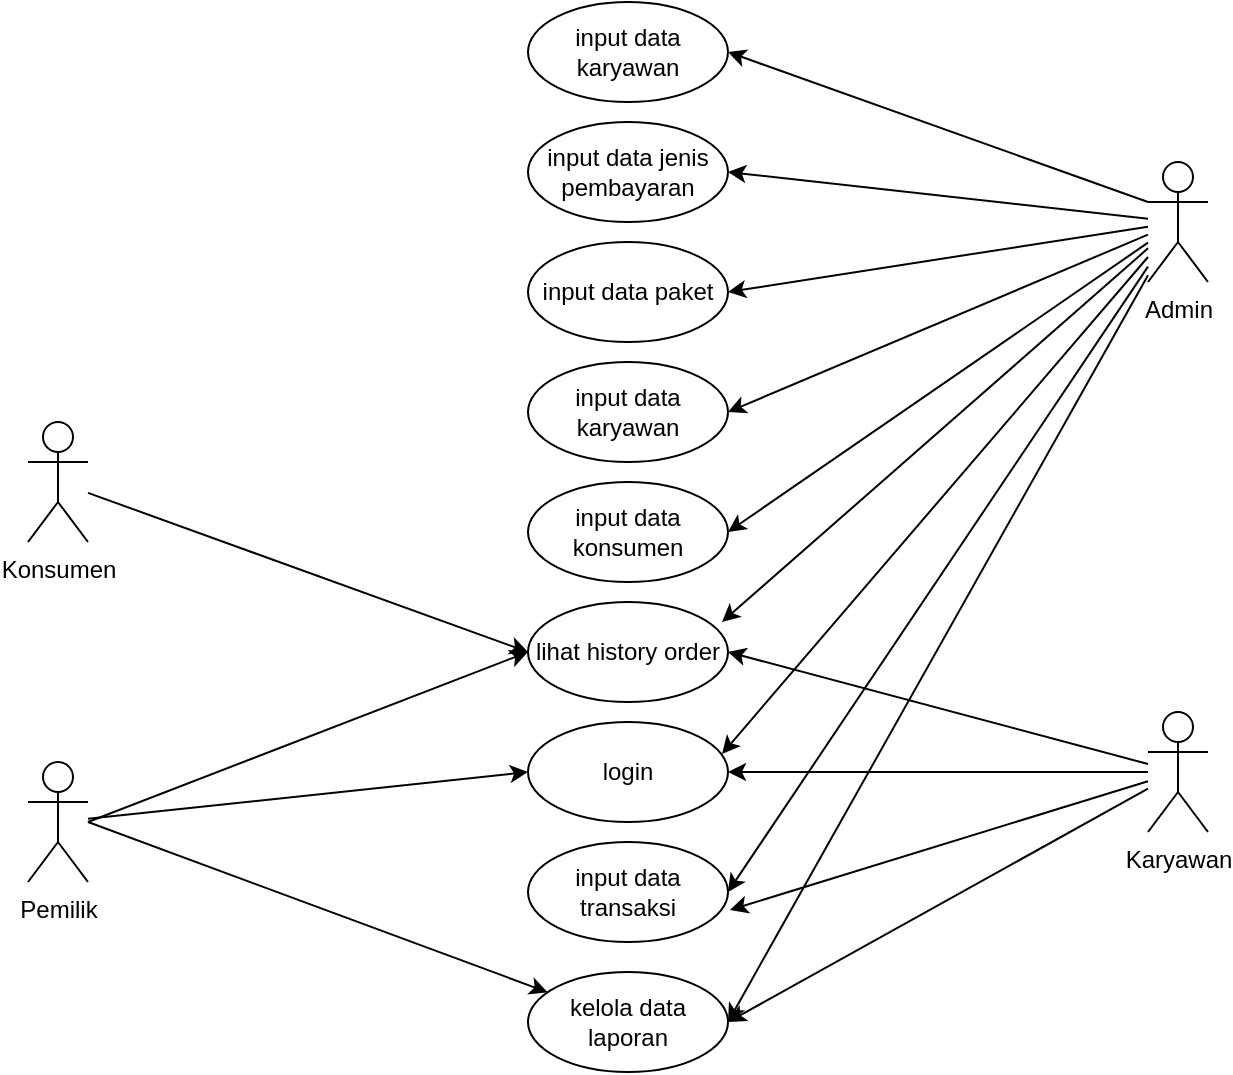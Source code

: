 <mxfile version="21.0.2" type="github">
  <diagram name="Page-1" id="ov5w-oJEvnXDzye5x__X">
    <mxGraphModel dx="652" dy="522" grid="1" gridSize="10" guides="1" tooltips="1" connect="1" arrows="1" fold="1" page="1" pageScale="1" pageWidth="827" pageHeight="1169" math="0" shadow="0">
      <root>
        <mxCell id="0" />
        <mxCell id="1" parent="0" />
        <mxCell id="-wWJylMkJj5rvpVHsZLc-1" value="Admin" style="shape=umlActor;verticalLabelPosition=bottom;verticalAlign=top;html=1;outlineConnect=0;" parent="1" vertex="1">
          <mxGeometry x="670" y="130" width="30" height="60" as="geometry" />
        </mxCell>
        <mxCell id="-wWJylMkJj5rvpVHsZLc-9" value="input data karyawan" style="ellipse;whiteSpace=wrap;html=1;" parent="1" vertex="1">
          <mxGeometry x="360" y="50" width="100" height="50" as="geometry" />
        </mxCell>
        <mxCell id="-wWJylMkJj5rvpVHsZLc-10" value="input data jenis pembayaran" style="ellipse;whiteSpace=wrap;html=1;" parent="1" vertex="1">
          <mxGeometry x="360" y="110" width="100" height="50" as="geometry" />
        </mxCell>
        <mxCell id="-wWJylMkJj5rvpVHsZLc-11" value="input data paket" style="ellipse;whiteSpace=wrap;html=1;" parent="1" vertex="1">
          <mxGeometry x="360" y="170" width="100" height="50" as="geometry" />
        </mxCell>
        <mxCell id="-wWJylMkJj5rvpVHsZLc-12" value="input data karyawan" style="ellipse;whiteSpace=wrap;html=1;" parent="1" vertex="1">
          <mxGeometry x="360" y="230" width="100" height="50" as="geometry" />
        </mxCell>
        <mxCell id="-wWJylMkJj5rvpVHsZLc-13" value="input data konsumen" style="ellipse;whiteSpace=wrap;html=1;" parent="1" vertex="1">
          <mxGeometry x="360" y="290" width="100" height="50" as="geometry" />
        </mxCell>
        <mxCell id="-wWJylMkJj5rvpVHsZLc-16" value="lihat history order" style="ellipse;whiteSpace=wrap;html=1;" parent="1" vertex="1">
          <mxGeometry x="360" y="350" width="100" height="50" as="geometry" />
        </mxCell>
        <mxCell id="-wWJylMkJj5rvpVHsZLc-17" value="login" style="ellipse;whiteSpace=wrap;html=1;" parent="1" vertex="1">
          <mxGeometry x="360" y="410" width="100" height="50" as="geometry" />
        </mxCell>
        <mxCell id="-wWJylMkJj5rvpVHsZLc-18" value="Konsumen" style="shape=umlActor;verticalLabelPosition=bottom;verticalAlign=top;html=1;outlineConnect=0;" parent="1" vertex="1">
          <mxGeometry x="110" y="260" width="30" height="60" as="geometry" />
        </mxCell>
        <mxCell id="-wWJylMkJj5rvpVHsZLc-19" value="" style="endArrow=classic;html=1;rounded=0;entryX=0;entryY=0.5;entryDx=0;entryDy=0;" parent="1" source="-wWJylMkJj5rvpVHsZLc-18" target="-wWJylMkJj5rvpVHsZLc-16" edge="1">
          <mxGeometry width="50" height="50" relative="1" as="geometry">
            <mxPoint x="150" y="380" as="sourcePoint" />
            <mxPoint x="200" y="330" as="targetPoint" />
          </mxGeometry>
        </mxCell>
        <mxCell id="-wWJylMkJj5rvpVHsZLc-21" value="" style="endArrow=classic;html=1;rounded=0;entryX=1;entryY=0.5;entryDx=0;entryDy=0;exitX=0;exitY=0.333;exitDx=0;exitDy=0;exitPerimeter=0;" parent="1" source="-wWJylMkJj5rvpVHsZLc-1" target="-wWJylMkJj5rvpVHsZLc-9" edge="1">
          <mxGeometry width="50" height="50" relative="1" as="geometry">
            <mxPoint x="670" y="150" as="sourcePoint" />
            <mxPoint x="440" y="200" as="targetPoint" />
          </mxGeometry>
        </mxCell>
        <mxCell id="-wWJylMkJj5rvpVHsZLc-22" value="" style="endArrow=classic;html=1;rounded=0;entryX=1;entryY=0.5;entryDx=0;entryDy=0;" parent="1" source="-wWJylMkJj5rvpVHsZLc-1" target="-wWJylMkJj5rvpVHsZLc-10" edge="1">
          <mxGeometry width="50" height="50" relative="1" as="geometry">
            <mxPoint x="390" y="250" as="sourcePoint" />
            <mxPoint x="440" y="200" as="targetPoint" />
          </mxGeometry>
        </mxCell>
        <mxCell id="-wWJylMkJj5rvpVHsZLc-25" value="" style="endArrow=classic;html=1;rounded=0;entryX=1;entryY=0.5;entryDx=0;entryDy=0;" parent="1" source="-wWJylMkJj5rvpVHsZLc-1" target="-wWJylMkJj5rvpVHsZLc-11" edge="1">
          <mxGeometry width="50" height="50" relative="1" as="geometry">
            <mxPoint x="390" y="250" as="sourcePoint" />
            <mxPoint x="440" y="200" as="targetPoint" />
          </mxGeometry>
        </mxCell>
        <mxCell id="-wWJylMkJj5rvpVHsZLc-27" value="" style="endArrow=classic;html=1;rounded=0;entryX=1;entryY=0.5;entryDx=0;entryDy=0;" parent="1" source="-wWJylMkJj5rvpVHsZLc-1" target="-wWJylMkJj5rvpVHsZLc-12" edge="1">
          <mxGeometry width="50" height="50" relative="1" as="geometry">
            <mxPoint x="390" y="250" as="sourcePoint" />
            <mxPoint x="440" y="200" as="targetPoint" />
          </mxGeometry>
        </mxCell>
        <mxCell id="-wWJylMkJj5rvpVHsZLc-28" value="" style="endArrow=classic;html=1;rounded=0;entryX=1;entryY=0.5;entryDx=0;entryDy=0;" parent="1" source="-wWJylMkJj5rvpVHsZLc-1" target="-wWJylMkJj5rvpVHsZLc-13" edge="1">
          <mxGeometry width="50" height="50" relative="1" as="geometry">
            <mxPoint x="390" y="250" as="sourcePoint" />
            <mxPoint x="440" y="200" as="targetPoint" />
          </mxGeometry>
        </mxCell>
        <mxCell id="-wWJylMkJj5rvpVHsZLc-29" value="" style="endArrow=classic;html=1;rounded=0;entryX=0.97;entryY=0.2;entryDx=0;entryDy=0;entryPerimeter=0;" parent="1" source="-wWJylMkJj5rvpVHsZLc-1" target="-wWJylMkJj5rvpVHsZLc-16" edge="1">
          <mxGeometry width="50" height="50" relative="1" as="geometry">
            <mxPoint x="470" y="250" as="sourcePoint" />
            <mxPoint x="460" y="375" as="targetPoint" />
          </mxGeometry>
        </mxCell>
        <mxCell id="-wWJylMkJj5rvpVHsZLc-32" value="" style="endArrow=classic;html=1;rounded=0;entryX=0.97;entryY=0.32;entryDx=0;entryDy=0;entryPerimeter=0;" parent="1" source="-wWJylMkJj5rvpVHsZLc-1" target="-wWJylMkJj5rvpVHsZLc-17" edge="1">
          <mxGeometry width="50" height="50" relative="1" as="geometry">
            <mxPoint x="470" y="250" as="sourcePoint" />
            <mxPoint x="450" y="430" as="targetPoint" />
          </mxGeometry>
        </mxCell>
        <mxCell id="-wWJylMkJj5rvpVHsZLc-34" value="input data transaksi" style="ellipse;whiteSpace=wrap;html=1;" parent="1" vertex="1">
          <mxGeometry x="360" y="470" width="100" height="50" as="geometry" />
        </mxCell>
        <mxCell id="-wWJylMkJj5rvpVHsZLc-35" value="" style="endArrow=classic;html=1;rounded=0;entryX=1;entryY=0.5;entryDx=0;entryDy=0;" parent="1" source="-wWJylMkJj5rvpVHsZLc-1" target="-wWJylMkJj5rvpVHsZLc-34" edge="1">
          <mxGeometry width="50" height="50" relative="1" as="geometry">
            <mxPoint x="420" y="310" as="sourcePoint" />
            <mxPoint x="470" y="260" as="targetPoint" />
          </mxGeometry>
        </mxCell>
        <mxCell id="-wWJylMkJj5rvpVHsZLc-36" value="Karyawan" style="shape=umlActor;verticalLabelPosition=bottom;verticalAlign=top;html=1;outlineConnect=0;" parent="1" vertex="1">
          <mxGeometry x="670" y="405" width="30" height="60" as="geometry" />
        </mxCell>
        <mxCell id="-wWJylMkJj5rvpVHsZLc-37" value="" style="endArrow=classic;html=1;rounded=0;entryX=1;entryY=0.5;entryDx=0;entryDy=0;" parent="1" source="-wWJylMkJj5rvpVHsZLc-36" target="-wWJylMkJj5rvpVHsZLc-17" edge="1">
          <mxGeometry width="50" height="50" relative="1" as="geometry">
            <mxPoint x="460" y="310" as="sourcePoint" />
            <mxPoint x="510" y="260" as="targetPoint" />
          </mxGeometry>
        </mxCell>
        <mxCell id="-wWJylMkJj5rvpVHsZLc-39" value="" style="endArrow=classic;html=1;rounded=0;entryX=1.01;entryY=0.68;entryDx=0;entryDy=0;entryPerimeter=0;" parent="1" source="-wWJylMkJj5rvpVHsZLc-36" target="-wWJylMkJj5rvpVHsZLc-34" edge="1">
          <mxGeometry width="50" height="50" relative="1" as="geometry">
            <mxPoint x="500" y="310" as="sourcePoint" />
            <mxPoint x="550" y="260" as="targetPoint" />
          </mxGeometry>
        </mxCell>
        <mxCell id="-wWJylMkJj5rvpVHsZLc-40" value="" style="endArrow=classic;html=1;rounded=0;entryX=1;entryY=0.5;entryDx=0;entryDy=0;" parent="1" source="-wWJylMkJj5rvpVHsZLc-36" target="-wWJylMkJj5rvpVHsZLc-16" edge="1">
          <mxGeometry width="50" height="50" relative="1" as="geometry">
            <mxPoint x="670" y="430" as="sourcePoint" />
            <mxPoint x="550" y="260" as="targetPoint" />
          </mxGeometry>
        </mxCell>
        <mxCell id="JXLJmN0SILcpSjLyxdJf-1" value="kelola data laporan" style="ellipse;whiteSpace=wrap;html=1;" vertex="1" parent="1">
          <mxGeometry x="360" y="535" width="100" height="50" as="geometry" />
        </mxCell>
        <mxCell id="JXLJmN0SILcpSjLyxdJf-3" value="" style="endArrow=classic;html=1;rounded=0;entryX=1;entryY=0.5;entryDx=0;entryDy=0;" edge="1" parent="1" source="-wWJylMkJj5rvpVHsZLc-1" target="JXLJmN0SILcpSjLyxdJf-1">
          <mxGeometry width="50" height="50" relative="1" as="geometry">
            <mxPoint x="420" y="370" as="sourcePoint" />
            <mxPoint x="470" y="320" as="targetPoint" />
          </mxGeometry>
        </mxCell>
        <mxCell id="JXLJmN0SILcpSjLyxdJf-4" value="" style="endArrow=classic;html=1;rounded=0;entryX=1;entryY=0.5;entryDx=0;entryDy=0;" edge="1" parent="1" source="-wWJylMkJj5rvpVHsZLc-36" target="JXLJmN0SILcpSjLyxdJf-1">
          <mxGeometry width="50" height="50" relative="1" as="geometry">
            <mxPoint x="420" y="370" as="sourcePoint" />
            <mxPoint x="470" y="320" as="targetPoint" />
          </mxGeometry>
        </mxCell>
        <mxCell id="JXLJmN0SILcpSjLyxdJf-5" value="Pemilik" style="shape=umlActor;verticalLabelPosition=bottom;verticalAlign=top;html=1;outlineConnect=0;" vertex="1" parent="1">
          <mxGeometry x="110" y="430" width="30" height="60" as="geometry" />
        </mxCell>
        <mxCell id="JXLJmN0SILcpSjLyxdJf-8" value="" style="endArrow=classic;html=1;rounded=0;entryX=0;entryY=0.5;entryDx=0;entryDy=0;" edge="1" parent="1" source="JXLJmN0SILcpSjLyxdJf-5" target="-wWJylMkJj5rvpVHsZLc-17">
          <mxGeometry width="50" height="50" relative="1" as="geometry">
            <mxPoint x="380" y="470" as="sourcePoint" />
            <mxPoint x="430" y="420" as="targetPoint" />
          </mxGeometry>
        </mxCell>
        <mxCell id="JXLJmN0SILcpSjLyxdJf-9" value="" style="endArrow=classic;html=1;rounded=0;entryX=0;entryY=0.5;entryDx=0;entryDy=0;" edge="1" parent="1" target="-wWJylMkJj5rvpVHsZLc-16">
          <mxGeometry width="50" height="50" relative="1" as="geometry">
            <mxPoint x="140" y="460" as="sourcePoint" />
            <mxPoint x="430" y="420" as="targetPoint" />
          </mxGeometry>
        </mxCell>
        <mxCell id="JXLJmN0SILcpSjLyxdJf-10" value="" style="endArrow=classic;html=1;rounded=0;" edge="1" parent="1" target="JXLJmN0SILcpSjLyxdJf-1">
          <mxGeometry width="50" height="50" relative="1" as="geometry">
            <mxPoint x="140" y="460" as="sourcePoint" />
            <mxPoint x="430" y="480" as="targetPoint" />
          </mxGeometry>
        </mxCell>
      </root>
    </mxGraphModel>
  </diagram>
</mxfile>

